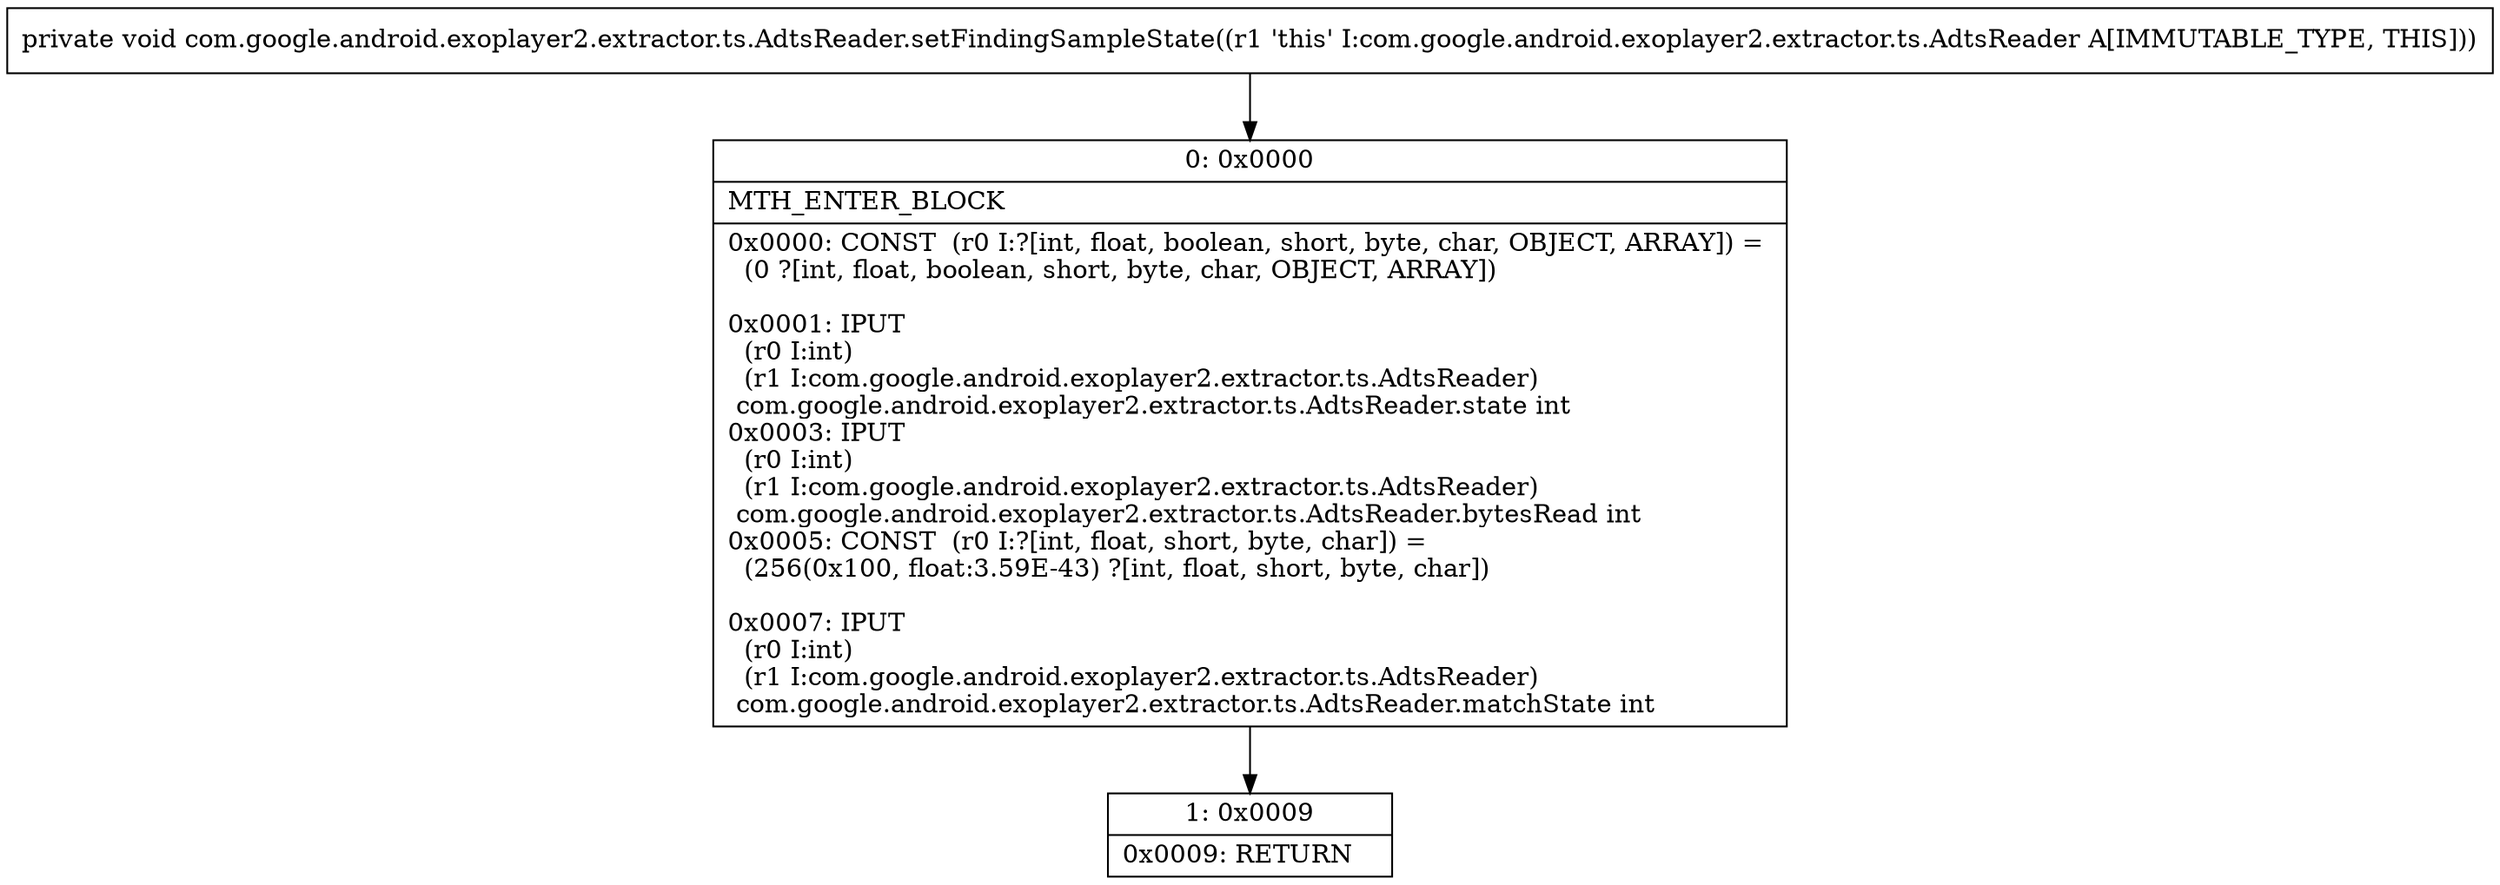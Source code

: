 digraph "CFG forcom.google.android.exoplayer2.extractor.ts.AdtsReader.setFindingSampleState()V" {
Node_0 [shape=record,label="{0\:\ 0x0000|MTH_ENTER_BLOCK\l|0x0000: CONST  (r0 I:?[int, float, boolean, short, byte, char, OBJECT, ARRAY]) = \l  (0 ?[int, float, boolean, short, byte, char, OBJECT, ARRAY])\l \l0x0001: IPUT  \l  (r0 I:int)\l  (r1 I:com.google.android.exoplayer2.extractor.ts.AdtsReader)\l com.google.android.exoplayer2.extractor.ts.AdtsReader.state int \l0x0003: IPUT  \l  (r0 I:int)\l  (r1 I:com.google.android.exoplayer2.extractor.ts.AdtsReader)\l com.google.android.exoplayer2.extractor.ts.AdtsReader.bytesRead int \l0x0005: CONST  (r0 I:?[int, float, short, byte, char]) = \l  (256(0x100, float:3.59E\-43) ?[int, float, short, byte, char])\l \l0x0007: IPUT  \l  (r0 I:int)\l  (r1 I:com.google.android.exoplayer2.extractor.ts.AdtsReader)\l com.google.android.exoplayer2.extractor.ts.AdtsReader.matchState int \l}"];
Node_1 [shape=record,label="{1\:\ 0x0009|0x0009: RETURN   \l}"];
MethodNode[shape=record,label="{private void com.google.android.exoplayer2.extractor.ts.AdtsReader.setFindingSampleState((r1 'this' I:com.google.android.exoplayer2.extractor.ts.AdtsReader A[IMMUTABLE_TYPE, THIS])) }"];
MethodNode -> Node_0;
Node_0 -> Node_1;
}

